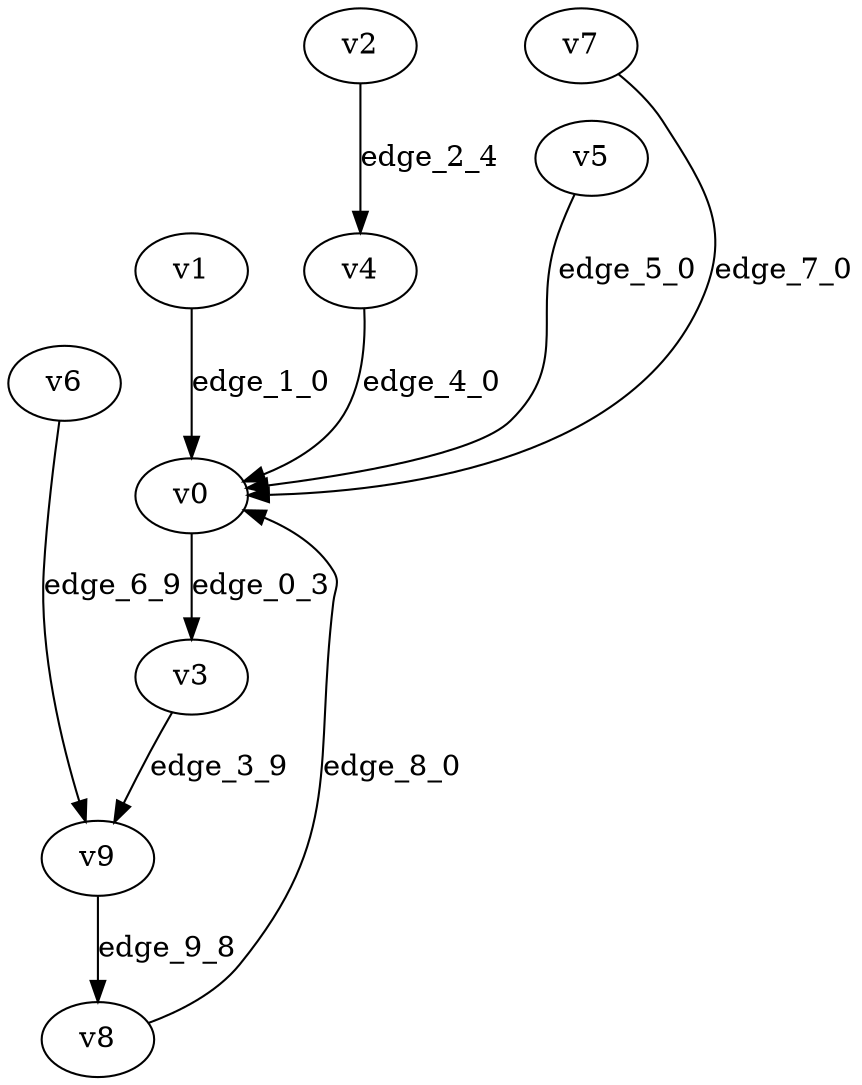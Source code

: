 digraph G {
    // Stochastic discounted game

    v0 [name="v0", player=-1];
    v1 [name="v1", player=1];
    v2 [name="v2", player=-1];
    v3 [name="v3", player=0];
    v4 [name="v4", player=1];
    v5 [name="v5", player=0];
    v6 [name="v6", player=0];
    v7 [name="v7", player=1];
    v8 [name="v8", player=1];
    v9 [name="v9", player=-1];

    v0 -> v3 [label="edge_0_3", probability=1.000000];
    v1 -> v0 [label="edge_1_0", weight=7.463799, discount=0.273104];
    v2 -> v4 [label="edge_2_4", probability=1.000000];
    v3 -> v9 [label="edge_3_9", weight=-1.326495, discount=0.832823];
    v4 -> v0 [label="edge_4_0", weight=-9.169216, discount=0.231311];
    v5 -> v0 [label="edge_5_0", weight=-6.994551, discount=0.283290];
    v6 -> v9 [label="edge_6_9", weight=-3.160662, discount=0.408810];
    v7 -> v0 [label="edge_7_0", weight=-9.013616, discount=0.669342];
    v8 -> v0 [label="edge_8_0", weight=-2.237991, discount=0.739262];
    v9 -> v8 [label="edge_9_8", probability=1.000000];
}